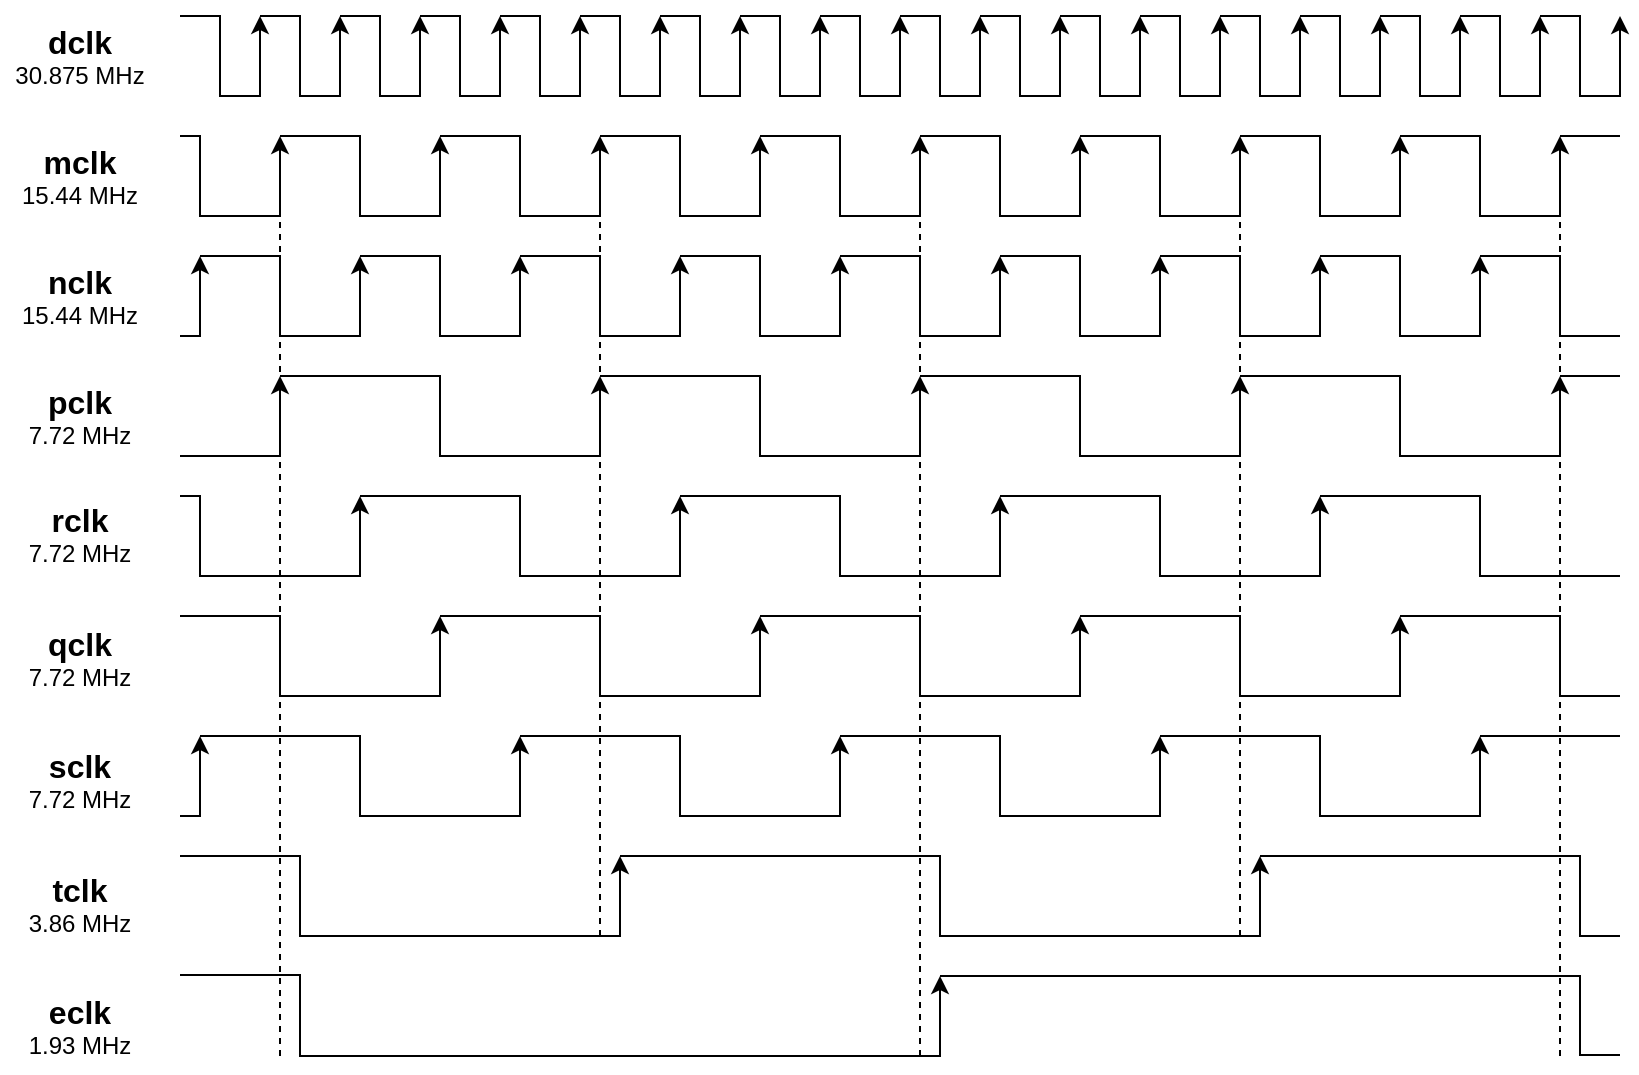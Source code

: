 <mxfile version="10.7.1" type="device"><diagram id="_f2tg_4L9M2qDyrKk646" name="Page-1"><mxGraphModel dx="918" dy="441" grid="1" gridSize="10" guides="1" tooltips="1" connect="1" arrows="1" fold="1" page="1" pageScale="1" pageWidth="1100" pageHeight="850" math="0" shadow="0"><root><mxCell id="0"/><mxCell id="1" parent="0"/><mxCell id="ZjL5upXj1i7Pe3nIUO8E-6" style="edgeStyle=orthogonalEdgeStyle;rounded=0;orthogonalLoop=1;jettySize=auto;html=1;" parent="1" edge="1"><mxGeometry relative="1" as="geometry"><mxPoint x="170" y="100" as="targetPoint"/><mxPoint x="120" y="100" as="sourcePoint"/><Array as="points"><mxPoint x="130" y="100"/><mxPoint x="130" y="140"/><mxPoint x="170" y="140"/><mxPoint x="170" y="100"/></Array></mxGeometry></mxCell><mxCell id="ZjL5upXj1i7Pe3nIUO8E-7" style="edgeStyle=orthogonalEdgeStyle;rounded=0;orthogonalLoop=1;jettySize=auto;html=1;" parent="1" edge="1"><mxGeometry relative="1" as="geometry"><mxPoint x="250" y="100" as="targetPoint"/><mxPoint x="170" y="100" as="sourcePoint"/><Array as="points"><mxPoint x="210" y="100"/><mxPoint x="210" y="140"/><mxPoint x="250" y="140"/><mxPoint x="250" y="100"/></Array></mxGeometry></mxCell><mxCell id="ZjL5upXj1i7Pe3nIUO8E-8" style="edgeStyle=orthogonalEdgeStyle;rounded=0;orthogonalLoop=1;jettySize=auto;html=1;" parent="1" edge="1"><mxGeometry relative="1" as="geometry"><mxPoint x="200" y="40" as="targetPoint"/><mxPoint x="160" y="40" as="sourcePoint"/><Array as="points"><mxPoint x="180" y="40"/><mxPoint x="180" y="80"/><mxPoint x="200" y="80"/></Array></mxGeometry></mxCell><mxCell id="ZjL5upXj1i7Pe3nIUO8E-9" style="edgeStyle=orthogonalEdgeStyle;rounded=0;orthogonalLoop=1;jettySize=auto;html=1;" parent="1" edge="1"><mxGeometry relative="1" as="geometry"><mxPoint x="160" y="40" as="targetPoint"/><mxPoint x="120" y="40" as="sourcePoint"/><Array as="points"><mxPoint x="140" y="40"/><mxPoint x="140" y="80"/><mxPoint x="160" y="80"/></Array></mxGeometry></mxCell><mxCell id="ZjL5upXj1i7Pe3nIUO8E-11" style="edgeStyle=orthogonalEdgeStyle;rounded=0;orthogonalLoop=1;jettySize=auto;html=1;" parent="1" edge="1"><mxGeometry relative="1" as="geometry"><mxPoint x="240" y="40" as="targetPoint"/><mxPoint x="200" y="40" as="sourcePoint"/><Array as="points"><mxPoint x="220" y="40"/><mxPoint x="220" y="80"/><mxPoint x="240" y="80"/></Array></mxGeometry></mxCell><mxCell id="ZjL5upXj1i7Pe3nIUO8E-12" style="edgeStyle=orthogonalEdgeStyle;rounded=0;orthogonalLoop=1;jettySize=auto;html=1;" parent="1" edge="1"><mxGeometry relative="1" as="geometry"><mxPoint x="280" y="40" as="targetPoint"/><mxPoint x="240" y="40" as="sourcePoint"/><Array as="points"><mxPoint x="260" y="40"/><mxPoint x="260" y="80"/><mxPoint x="280" y="80"/></Array></mxGeometry></mxCell><mxCell id="ZjL5upXj1i7Pe3nIUO8E-21" style="edgeStyle=orthogonalEdgeStyle;rounded=0;orthogonalLoop=1;jettySize=auto;html=1;" parent="1" edge="1"><mxGeometry relative="1" as="geometry"><mxPoint x="330" y="220" as="targetPoint"/><mxPoint x="170" y="220" as="sourcePoint"/><Array as="points"><mxPoint x="250" y="220"/><mxPoint x="250" y="260"/><mxPoint x="330" y="260"/><mxPoint x="330" y="220"/></Array></mxGeometry></mxCell><mxCell id="ZjL5upXj1i7Pe3nIUO8E-23" style="edgeStyle=orthogonalEdgeStyle;rounded=0;orthogonalLoop=1;jettySize=auto;html=1;" parent="1" edge="1"><mxGeometry relative="1" as="geometry"><mxPoint x="170" y="220" as="targetPoint"/><mxPoint x="120" y="260" as="sourcePoint"/><Array as="points"><mxPoint x="170" y="260"/></Array></mxGeometry></mxCell><mxCell id="ZjL5upXj1i7Pe3nIUO8E-24" style="edgeStyle=orthogonalEdgeStyle;rounded=0;orthogonalLoop=1;jettySize=auto;html=1;" parent="1" edge="1"><mxGeometry relative="1" as="geometry"><mxPoint x="370" y="280" as="targetPoint"/><mxPoint x="210" y="280" as="sourcePoint"/><Array as="points"><mxPoint x="290" y="280"/><mxPoint x="290" y="320"/><mxPoint x="370" y="320"/><mxPoint x="370" y="280"/></Array></mxGeometry></mxCell><mxCell id="ZjL5upXj1i7Pe3nIUO8E-25" style="edgeStyle=orthogonalEdgeStyle;rounded=0;orthogonalLoop=1;jettySize=auto;html=1;" parent="1" edge="1"><mxGeometry relative="1" as="geometry"><mxPoint x="210" y="280" as="targetPoint"/><mxPoint x="120" y="280" as="sourcePoint"/><Array as="points"><mxPoint x="130" y="280"/><mxPoint x="130" y="320"/><mxPoint x="210" y="320"/></Array></mxGeometry></mxCell><mxCell id="ZjL5upXj1i7Pe3nIUO8E-26" style="edgeStyle=orthogonalEdgeStyle;rounded=0;orthogonalLoop=1;jettySize=auto;html=1;" parent="1" edge="1"><mxGeometry relative="1" as="geometry"><mxPoint x="410" y="340" as="targetPoint"/><mxPoint x="250" y="340" as="sourcePoint"/><Array as="points"><mxPoint x="330" y="340"/><mxPoint x="330" y="380"/><mxPoint x="410" y="380"/><mxPoint x="410" y="340"/></Array></mxGeometry></mxCell><mxCell id="ZjL5upXj1i7Pe3nIUO8E-28" style="edgeStyle=orthogonalEdgeStyle;rounded=0;orthogonalLoop=1;jettySize=auto;html=1;" parent="1" edge="1"><mxGeometry relative="1" as="geometry"><mxPoint x="250" y="340" as="targetPoint"/><mxPoint x="120" y="340" as="sourcePoint"/><Array as="points"><mxPoint x="170" y="340"/><mxPoint x="170" y="380"/><mxPoint x="250" y="380"/><mxPoint x="250" y="340"/></Array></mxGeometry></mxCell><mxCell id="ZjL5upXj1i7Pe3nIUO8E-29" style="edgeStyle=orthogonalEdgeStyle;rounded=0;orthogonalLoop=1;jettySize=auto;html=1;" parent="1" edge="1"><mxGeometry relative="1" as="geometry"><mxPoint x="450" y="400" as="targetPoint"/><mxPoint x="290" y="400" as="sourcePoint"/><Array as="points"><mxPoint x="370" y="400"/><mxPoint x="370" y="440"/><mxPoint x="450" y="440"/><mxPoint x="450" y="400"/></Array></mxGeometry></mxCell><mxCell id="ZjL5upXj1i7Pe3nIUO8E-30" style="edgeStyle=orthogonalEdgeStyle;rounded=0;orthogonalLoop=1;jettySize=auto;html=1;" parent="1" edge="1"><mxGeometry relative="1" as="geometry"><mxPoint x="290" y="400" as="targetPoint"/><mxPoint x="130" y="400" as="sourcePoint"/><Array as="points"><mxPoint x="210" y="400"/><mxPoint x="210" y="440"/><mxPoint x="290" y="440"/></Array></mxGeometry></mxCell><mxCell id="ZjL5upXj1i7Pe3nIUO8E-35" style="edgeStyle=orthogonalEdgeStyle;rounded=0;orthogonalLoop=1;jettySize=auto;html=1;" parent="1" edge="1"><mxGeometry relative="1" as="geometry"><mxPoint x="660" y="460" as="targetPoint"/><mxPoint x="340" y="460" as="sourcePoint"/><Array as="points"><mxPoint x="500" y="460"/><mxPoint x="500" y="500"/><mxPoint x="660" y="500"/><mxPoint x="660" y="460"/></Array></mxGeometry></mxCell><mxCell id="ZjL5upXj1i7Pe3nIUO8E-36" style="edgeStyle=orthogonalEdgeStyle;rounded=0;orthogonalLoop=1;jettySize=auto;html=1;" parent="1" edge="1"><mxGeometry relative="1" as="geometry"><mxPoint x="340" y="460" as="targetPoint"/><mxPoint x="120" y="460" as="sourcePoint"/><Array as="points"><mxPoint x="180" y="460"/><mxPoint x="180" y="500"/><mxPoint x="340" y="500"/><mxPoint x="340" y="460"/></Array></mxGeometry></mxCell><mxCell id="ZjL5upXj1i7Pe3nIUO8E-37" style="edgeStyle=orthogonalEdgeStyle;rounded=0;orthogonalLoop=1;jettySize=auto;html=1;" parent="1" edge="1"><mxGeometry relative="1" as="geometry"><mxPoint x="610" y="400" as="targetPoint"/><mxPoint x="450" y="400" as="sourcePoint"/><Array as="points"><mxPoint x="530" y="400"/><mxPoint x="530" y="440"/><mxPoint x="610" y="440"/><mxPoint x="610" y="400"/></Array></mxGeometry></mxCell><mxCell id="ZjL5upXj1i7Pe3nIUO8E-38" style="edgeStyle=orthogonalEdgeStyle;rounded=0;orthogonalLoop=1;jettySize=auto;html=1;" parent="1" edge="1"><mxGeometry relative="1" as="geometry"><mxPoint x="570" y="340" as="targetPoint"/><mxPoint x="410" y="340" as="sourcePoint"/><Array as="points"><mxPoint x="490" y="340"/><mxPoint x="490" y="380"/><mxPoint x="570" y="380"/><mxPoint x="570" y="340"/></Array></mxGeometry></mxCell><mxCell id="ZjL5upXj1i7Pe3nIUO8E-39" style="edgeStyle=orthogonalEdgeStyle;rounded=0;orthogonalLoop=1;jettySize=auto;html=1;" parent="1" edge="1"><mxGeometry relative="1" as="geometry"><mxPoint x="530" y="280" as="targetPoint"/><mxPoint x="370" y="280" as="sourcePoint"/><Array as="points"><mxPoint x="450" y="280"/><mxPoint x="450" y="320"/><mxPoint x="530" y="320"/><mxPoint x="530" y="280"/></Array></mxGeometry></mxCell><mxCell id="ZjL5upXj1i7Pe3nIUO8E-40" style="edgeStyle=orthogonalEdgeStyle;rounded=0;orthogonalLoop=1;jettySize=auto;html=1;" parent="1" edge="1"><mxGeometry relative="1" as="geometry"><mxPoint x="490" y="220" as="targetPoint"/><mxPoint x="330" y="220" as="sourcePoint"/><Array as="points"><mxPoint x="410" y="220"/><mxPoint x="410" y="260"/><mxPoint x="490" y="260"/><mxPoint x="490" y="220"/></Array></mxGeometry></mxCell><mxCell id="ZjL5upXj1i7Pe3nIUO8E-45" style="edgeStyle=orthogonalEdgeStyle;rounded=0;orthogonalLoop=1;jettySize=auto;html=1;" parent="1" edge="1"><mxGeometry relative="1" as="geometry"><mxPoint x="130" y="400" as="targetPoint"/><mxPoint x="120" y="440" as="sourcePoint"/><Array as="points"><mxPoint x="130" y="440"/></Array></mxGeometry></mxCell><mxCell id="ZjL5upXj1i7Pe3nIUO8E-47" style="edgeStyle=orthogonalEdgeStyle;rounded=0;orthogonalLoop=1;jettySize=auto;html=1;endArrow=none;endFill=0;" parent="1" edge="1"><mxGeometry relative="1" as="geometry"><mxPoint x="840" y="500" as="targetPoint"/><mxPoint x="660" y="460" as="sourcePoint"/><Array as="points"><mxPoint x="820" y="460"/><mxPoint x="820" y="500"/></Array></mxGeometry></mxCell><mxCell id="ZjL5upXj1i7Pe3nIUO8E-48" style="edgeStyle=orthogonalEdgeStyle;rounded=0;orthogonalLoop=1;jettySize=auto;html=1;" parent="1" edge="1"><mxGeometry relative="1" as="geometry"><mxPoint x="770" y="400" as="targetPoint"/><mxPoint x="610" y="400" as="sourcePoint"/><Array as="points"><mxPoint x="690" y="400"/><mxPoint x="690" y="440"/><mxPoint x="770" y="440"/><mxPoint x="770" y="400"/></Array></mxGeometry></mxCell><mxCell id="ZjL5upXj1i7Pe3nIUO8E-49" style="edgeStyle=orthogonalEdgeStyle;rounded=0;orthogonalLoop=1;jettySize=auto;html=1;endArrow=none;endFill=0;" parent="1" edge="1"><mxGeometry relative="1" as="geometry"><mxPoint x="840" y="400" as="targetPoint"/><mxPoint x="770" y="400" as="sourcePoint"/><Array as="points"><mxPoint x="800" y="400"/><mxPoint x="800" y="400"/></Array></mxGeometry></mxCell><mxCell id="ZjL5upXj1i7Pe3nIUO8E-50" style="edgeStyle=orthogonalEdgeStyle;rounded=0;orthogonalLoop=1;jettySize=auto;html=1;" parent="1" edge="1"><mxGeometry relative="1" as="geometry"><mxPoint x="730" y="340" as="targetPoint"/><mxPoint x="570" y="340" as="sourcePoint"/><Array as="points"><mxPoint x="650" y="340"/><mxPoint x="650" y="380"/><mxPoint x="730" y="380"/><mxPoint x="730" y="340"/></Array></mxGeometry></mxCell><mxCell id="ZjL5upXj1i7Pe3nIUO8E-51" style="edgeStyle=orthogonalEdgeStyle;rounded=0;orthogonalLoop=1;jettySize=auto;html=1;endArrow=none;endFill=0;" parent="1" edge="1"><mxGeometry relative="1" as="geometry"><mxPoint x="840" y="380" as="targetPoint"/><mxPoint x="730" y="340" as="sourcePoint"/><Array as="points"><mxPoint x="810" y="340"/><mxPoint x="810" y="380"/></Array></mxGeometry></mxCell><mxCell id="ZjL5upXj1i7Pe3nIUO8E-52" style="edgeStyle=orthogonalEdgeStyle;rounded=0;orthogonalLoop=1;jettySize=auto;html=1;" parent="1" edge="1"><mxGeometry relative="1" as="geometry"><mxPoint x="690" y="280" as="targetPoint"/><mxPoint x="530" y="280" as="sourcePoint"/><Array as="points"><mxPoint x="610" y="280"/><mxPoint x="610" y="320"/><mxPoint x="690" y="320"/><mxPoint x="690" y="280"/></Array></mxGeometry></mxCell><mxCell id="ZjL5upXj1i7Pe3nIUO8E-53" style="edgeStyle=orthogonalEdgeStyle;rounded=0;orthogonalLoop=1;jettySize=auto;html=1;endArrow=none;endFill=0;" parent="1" edge="1"><mxGeometry relative="1" as="geometry"><mxPoint x="840" y="320" as="targetPoint"/><mxPoint x="690" y="280" as="sourcePoint"/><Array as="points"><mxPoint x="770" y="280"/><mxPoint x="770" y="320"/></Array></mxGeometry></mxCell><mxCell id="ZjL5upXj1i7Pe3nIUO8E-54" style="edgeStyle=orthogonalEdgeStyle;rounded=0;orthogonalLoop=1;jettySize=auto;html=1;" parent="1" edge="1"><mxGeometry relative="1" as="geometry"><mxPoint x="650" y="220" as="targetPoint"/><mxPoint x="490" y="220" as="sourcePoint"/><Array as="points"><mxPoint x="570" y="220"/><mxPoint x="570" y="260"/><mxPoint x="650" y="260"/><mxPoint x="650" y="220"/></Array></mxGeometry></mxCell><mxCell id="ZjL5upXj1i7Pe3nIUO8E-55" style="edgeStyle=orthogonalEdgeStyle;rounded=0;orthogonalLoop=1;jettySize=auto;html=1;" parent="1" edge="1"><mxGeometry relative="1" as="geometry"><mxPoint x="810" y="220" as="targetPoint"/><mxPoint x="650" y="220" as="sourcePoint"/><Array as="points"><mxPoint x="730" y="220"/><mxPoint x="730" y="260"/><mxPoint x="810" y="260"/><mxPoint x="810" y="220"/></Array></mxGeometry></mxCell><mxCell id="ZjL5upXj1i7Pe3nIUO8E-57" style="edgeStyle=orthogonalEdgeStyle;rounded=0;orthogonalLoop=1;jettySize=auto;html=1;endArrow=none;endFill=0;" parent="1" edge="1"><mxGeometry relative="1" as="geometry"><mxPoint x="840" y="220" as="targetPoint"/><mxPoint x="810" y="220" as="sourcePoint"/><Array as="points"><mxPoint x="840" y="220"/></Array></mxGeometry></mxCell><mxCell id="ZjL5upXj1i7Pe3nIUO8E-58" style="edgeStyle=orthogonalEdgeStyle;rounded=0;orthogonalLoop=1;jettySize=auto;html=1;" parent="1" edge="1"><mxGeometry relative="1" as="geometry"><mxPoint x="330" y="100" as="targetPoint"/><mxPoint x="250" y="100" as="sourcePoint"/><Array as="points"><mxPoint x="290" y="100"/><mxPoint x="290" y="140"/><mxPoint x="330" y="140"/><mxPoint x="330" y="100"/></Array></mxGeometry></mxCell><mxCell id="ZjL5upXj1i7Pe3nIUO8E-59" style="edgeStyle=orthogonalEdgeStyle;rounded=0;orthogonalLoop=1;jettySize=auto;html=1;" parent="1" edge="1"><mxGeometry relative="1" as="geometry"><mxPoint x="410" y="100" as="targetPoint"/><mxPoint x="330" y="100" as="sourcePoint"/><Array as="points"><mxPoint x="370" y="100"/><mxPoint x="370" y="140"/><mxPoint x="410" y="140"/><mxPoint x="410" y="100"/></Array></mxGeometry></mxCell><mxCell id="ZjL5upXj1i7Pe3nIUO8E-60" style="edgeStyle=orthogonalEdgeStyle;rounded=0;orthogonalLoop=1;jettySize=auto;html=1;" parent="1" edge="1"><mxGeometry relative="1" as="geometry"><mxPoint x="490" y="100" as="targetPoint"/><mxPoint x="410" y="100" as="sourcePoint"/><Array as="points"><mxPoint x="450" y="100"/><mxPoint x="450" y="140"/><mxPoint x="490" y="140"/><mxPoint x="490" y="100"/></Array></mxGeometry></mxCell><mxCell id="ZjL5upXj1i7Pe3nIUO8E-61" style="edgeStyle=orthogonalEdgeStyle;rounded=0;orthogonalLoop=1;jettySize=auto;html=1;" parent="1" edge="1"><mxGeometry relative="1" as="geometry"><mxPoint x="570" y="100" as="targetPoint"/><mxPoint x="490" y="100" as="sourcePoint"/><Array as="points"><mxPoint x="530" y="100"/><mxPoint x="530" y="140"/><mxPoint x="570" y="140"/><mxPoint x="570" y="100"/></Array></mxGeometry></mxCell><mxCell id="ZjL5upXj1i7Pe3nIUO8E-62" style="edgeStyle=orthogonalEdgeStyle;rounded=0;orthogonalLoop=1;jettySize=auto;html=1;" parent="1" edge="1"><mxGeometry relative="1" as="geometry"><mxPoint x="650" y="100" as="targetPoint"/><mxPoint x="570" y="100" as="sourcePoint"/><Array as="points"><mxPoint x="610" y="100"/><mxPoint x="610" y="140"/><mxPoint x="650" y="140"/><mxPoint x="650" y="100"/></Array></mxGeometry></mxCell><mxCell id="ZjL5upXj1i7Pe3nIUO8E-63" style="edgeStyle=orthogonalEdgeStyle;rounded=0;orthogonalLoop=1;jettySize=auto;html=1;" parent="1" edge="1"><mxGeometry relative="1" as="geometry"><mxPoint x="730" y="100" as="targetPoint"/><mxPoint x="650" y="100" as="sourcePoint"/><Array as="points"><mxPoint x="690" y="100"/><mxPoint x="690" y="140"/><mxPoint x="730" y="140"/><mxPoint x="730" y="100"/></Array></mxGeometry></mxCell><mxCell id="ZjL5upXj1i7Pe3nIUO8E-64" style="edgeStyle=orthogonalEdgeStyle;rounded=0;orthogonalLoop=1;jettySize=auto;html=1;" parent="1" edge="1"><mxGeometry relative="1" as="geometry"><mxPoint x="810" y="100" as="targetPoint"/><mxPoint x="730" y="100" as="sourcePoint"/><Array as="points"><mxPoint x="770" y="100"/><mxPoint x="770" y="140"/><mxPoint x="810" y="140"/><mxPoint x="810" y="100"/></Array></mxGeometry></mxCell><mxCell id="ZjL5upXj1i7Pe3nIUO8E-65" style="edgeStyle=orthogonalEdgeStyle;rounded=0;orthogonalLoop=1;jettySize=auto;html=1;endArrow=none;endFill=0;" parent="1" edge="1"><mxGeometry relative="1" as="geometry"><mxPoint x="840" y="100" as="targetPoint"/><mxPoint x="810" y="100" as="sourcePoint"/><Array as="points"><mxPoint x="820" y="100"/><mxPoint x="820" y="100"/></Array></mxGeometry></mxCell><mxCell id="ZjL5upXj1i7Pe3nIUO8E-67" style="edgeStyle=orthogonalEdgeStyle;rounded=0;orthogonalLoop=1;jettySize=auto;html=1;" parent="1" edge="1"><mxGeometry relative="1" as="geometry"><mxPoint x="210" y="160" as="targetPoint"/><mxPoint x="130" y="160" as="sourcePoint"/><Array as="points"><mxPoint x="170" y="160"/><mxPoint x="170" y="200"/><mxPoint x="210" y="200"/><mxPoint x="210" y="160"/></Array></mxGeometry></mxCell><mxCell id="ZjL5upXj1i7Pe3nIUO8E-68" style="edgeStyle=orthogonalEdgeStyle;rounded=0;orthogonalLoop=1;jettySize=auto;html=1;" parent="1" edge="1"><mxGeometry relative="1" as="geometry"><mxPoint x="290" y="160" as="targetPoint"/><mxPoint x="210" y="160" as="sourcePoint"/><Array as="points"><mxPoint x="250" y="160"/><mxPoint x="250" y="200"/><mxPoint x="290" y="200"/><mxPoint x="290" y="160"/></Array></mxGeometry></mxCell><mxCell id="ZjL5upXj1i7Pe3nIUO8E-69" style="edgeStyle=orthogonalEdgeStyle;rounded=0;orthogonalLoop=1;jettySize=auto;html=1;" parent="1" edge="1"><mxGeometry relative="1" as="geometry"><mxPoint x="370" y="160" as="targetPoint"/><mxPoint x="290" y="160" as="sourcePoint"/><Array as="points"><mxPoint x="330" y="160"/><mxPoint x="330" y="200"/><mxPoint x="370" y="200"/><mxPoint x="370" y="160"/></Array></mxGeometry></mxCell><mxCell id="ZjL5upXj1i7Pe3nIUO8E-70" style="edgeStyle=orthogonalEdgeStyle;rounded=0;orthogonalLoop=1;jettySize=auto;html=1;" parent="1" edge="1"><mxGeometry relative="1" as="geometry"><mxPoint x="450" y="160" as="targetPoint"/><mxPoint x="370" y="160" as="sourcePoint"/><Array as="points"><mxPoint x="410" y="160"/><mxPoint x="410" y="200"/><mxPoint x="450" y="200"/><mxPoint x="450" y="160"/></Array></mxGeometry></mxCell><mxCell id="ZjL5upXj1i7Pe3nIUO8E-71" style="edgeStyle=orthogonalEdgeStyle;rounded=0;orthogonalLoop=1;jettySize=auto;html=1;" parent="1" edge="1"><mxGeometry relative="1" as="geometry"><mxPoint x="530" y="160" as="targetPoint"/><mxPoint x="450" y="160" as="sourcePoint"/><Array as="points"><mxPoint x="490" y="160"/><mxPoint x="490" y="200"/><mxPoint x="530" y="200"/><mxPoint x="530" y="160"/></Array></mxGeometry></mxCell><mxCell id="ZjL5upXj1i7Pe3nIUO8E-72" style="edgeStyle=orthogonalEdgeStyle;rounded=0;orthogonalLoop=1;jettySize=auto;html=1;" parent="1" edge="1"><mxGeometry relative="1" as="geometry"><mxPoint x="610" y="160" as="targetPoint"/><mxPoint x="530" y="160" as="sourcePoint"/><Array as="points"><mxPoint x="570" y="160"/><mxPoint x="570" y="200"/><mxPoint x="610" y="200"/><mxPoint x="610" y="160"/></Array></mxGeometry></mxCell><mxCell id="ZjL5upXj1i7Pe3nIUO8E-73" style="edgeStyle=orthogonalEdgeStyle;rounded=0;orthogonalLoop=1;jettySize=auto;html=1;" parent="1" edge="1"><mxGeometry relative="1" as="geometry"><mxPoint x="690" y="160" as="targetPoint"/><mxPoint x="610" y="160" as="sourcePoint"/><Array as="points"><mxPoint x="650" y="160"/><mxPoint x="650" y="200"/><mxPoint x="690" y="200"/><mxPoint x="690" y="160"/></Array></mxGeometry></mxCell><mxCell id="ZjL5upXj1i7Pe3nIUO8E-74" style="edgeStyle=orthogonalEdgeStyle;rounded=0;orthogonalLoop=1;jettySize=auto;html=1;" parent="1" edge="1"><mxGeometry relative="1" as="geometry"><mxPoint x="770" y="160" as="targetPoint"/><mxPoint x="690" y="160" as="sourcePoint"/><Array as="points"><mxPoint x="730" y="160"/><mxPoint x="730" y="200"/><mxPoint x="770" y="200"/><mxPoint x="770" y="160"/></Array></mxGeometry></mxCell><mxCell id="ZjL5upXj1i7Pe3nIUO8E-76" style="edgeStyle=orthogonalEdgeStyle;rounded=0;orthogonalLoop=1;jettySize=auto;html=1;endArrow=none;endFill=0;" parent="1" edge="1"><mxGeometry relative="1" as="geometry"><mxPoint x="840" y="200" as="targetPoint"/><mxPoint x="770" y="160" as="sourcePoint"/><Array as="points"><mxPoint x="810" y="160"/><mxPoint x="810" y="200"/></Array></mxGeometry></mxCell><mxCell id="ZjL5upXj1i7Pe3nIUO8E-77" style="edgeStyle=orthogonalEdgeStyle;rounded=0;orthogonalLoop=1;jettySize=auto;html=1;" parent="1" edge="1"><mxGeometry relative="1" as="geometry"><mxPoint x="130" y="160" as="targetPoint"/><mxPoint x="120" y="200" as="sourcePoint"/><Array as="points"><mxPoint x="130" y="200"/></Array></mxGeometry></mxCell><mxCell id="ZjL5upXj1i7Pe3nIUO8E-90" style="edgeStyle=orthogonalEdgeStyle;rounded=0;orthogonalLoop=1;jettySize=auto;html=1;" parent="1" edge="1"><mxGeometry relative="1" as="geometry"><mxPoint x="360" y="40" as="targetPoint"/><mxPoint x="320" y="40" as="sourcePoint"/><Array as="points"><mxPoint x="340" y="40"/><mxPoint x="340" y="80"/><mxPoint x="360" y="80"/></Array></mxGeometry></mxCell><mxCell id="ZjL5upXj1i7Pe3nIUO8E-91" style="edgeStyle=orthogonalEdgeStyle;rounded=0;orthogonalLoop=1;jettySize=auto;html=1;" parent="1" edge="1"><mxGeometry relative="1" as="geometry"><mxPoint x="320" y="40" as="targetPoint"/><mxPoint x="280" y="40" as="sourcePoint"/><Array as="points"><mxPoint x="300" y="40"/><mxPoint x="300" y="80"/><mxPoint x="320" y="80"/></Array></mxGeometry></mxCell><mxCell id="ZjL5upXj1i7Pe3nIUO8E-92" style="edgeStyle=orthogonalEdgeStyle;rounded=0;orthogonalLoop=1;jettySize=auto;html=1;" parent="1" edge="1"><mxGeometry relative="1" as="geometry"><mxPoint x="400" y="40" as="targetPoint"/><mxPoint x="360" y="40" as="sourcePoint"/><Array as="points"><mxPoint x="380" y="40"/><mxPoint x="380" y="80"/><mxPoint x="400" y="80"/></Array></mxGeometry></mxCell><mxCell id="ZjL5upXj1i7Pe3nIUO8E-93" style="edgeStyle=orthogonalEdgeStyle;rounded=0;orthogonalLoop=1;jettySize=auto;html=1;" parent="1" edge="1"><mxGeometry relative="1" as="geometry"><mxPoint x="440" y="40" as="targetPoint"/><mxPoint x="400" y="40" as="sourcePoint"/><Array as="points"><mxPoint x="420" y="40"/><mxPoint x="420" y="80"/><mxPoint x="440" y="80"/></Array></mxGeometry></mxCell><mxCell id="ZjL5upXj1i7Pe3nIUO8E-98" style="edgeStyle=orthogonalEdgeStyle;rounded=0;orthogonalLoop=1;jettySize=auto;html=1;" parent="1" edge="1"><mxGeometry relative="1" as="geometry"><mxPoint x="520" y="40" as="targetPoint"/><mxPoint x="480" y="40" as="sourcePoint"/><Array as="points"><mxPoint x="500" y="40"/><mxPoint x="500" y="80"/><mxPoint x="520" y="80"/></Array></mxGeometry></mxCell><mxCell id="ZjL5upXj1i7Pe3nIUO8E-99" style="edgeStyle=orthogonalEdgeStyle;rounded=0;orthogonalLoop=1;jettySize=auto;html=1;" parent="1" edge="1"><mxGeometry relative="1" as="geometry"><mxPoint x="480" y="40" as="targetPoint"/><mxPoint x="440" y="40" as="sourcePoint"/><Array as="points"><mxPoint x="460" y="40"/><mxPoint x="460" y="80"/><mxPoint x="480" y="80"/></Array></mxGeometry></mxCell><mxCell id="ZjL5upXj1i7Pe3nIUO8E-100" style="edgeStyle=orthogonalEdgeStyle;rounded=0;orthogonalLoop=1;jettySize=auto;html=1;" parent="1" edge="1"><mxGeometry relative="1" as="geometry"><mxPoint x="560" y="40" as="targetPoint"/><mxPoint x="520" y="40" as="sourcePoint"/><Array as="points"><mxPoint x="540" y="40"/><mxPoint x="540" y="80"/><mxPoint x="560" y="80"/></Array></mxGeometry></mxCell><mxCell id="ZjL5upXj1i7Pe3nIUO8E-101" style="edgeStyle=orthogonalEdgeStyle;rounded=0;orthogonalLoop=1;jettySize=auto;html=1;" parent="1" edge="1"><mxGeometry relative="1" as="geometry"><mxPoint x="600" y="40" as="targetPoint"/><mxPoint x="560" y="40" as="sourcePoint"/><Array as="points"><mxPoint x="580" y="40"/><mxPoint x="580" y="80"/><mxPoint x="600" y="80"/></Array></mxGeometry></mxCell><mxCell id="ZjL5upXj1i7Pe3nIUO8E-102" style="edgeStyle=orthogonalEdgeStyle;rounded=0;orthogonalLoop=1;jettySize=auto;html=1;" parent="1" edge="1"><mxGeometry relative="1" as="geometry"><mxPoint x="680" y="40" as="targetPoint"/><mxPoint x="640" y="40" as="sourcePoint"/><Array as="points"><mxPoint x="660" y="40"/><mxPoint x="660" y="80"/><mxPoint x="680" y="80"/></Array></mxGeometry></mxCell><mxCell id="ZjL5upXj1i7Pe3nIUO8E-103" style="edgeStyle=orthogonalEdgeStyle;rounded=0;orthogonalLoop=1;jettySize=auto;html=1;" parent="1" edge="1"><mxGeometry relative="1" as="geometry"><mxPoint x="640" y="40" as="targetPoint"/><mxPoint x="600" y="40" as="sourcePoint"/><Array as="points"><mxPoint x="620" y="40"/><mxPoint x="620" y="80"/><mxPoint x="640" y="80"/></Array></mxGeometry></mxCell><mxCell id="ZjL5upXj1i7Pe3nIUO8E-104" style="edgeStyle=orthogonalEdgeStyle;rounded=0;orthogonalLoop=1;jettySize=auto;html=1;" parent="1" edge="1"><mxGeometry relative="1" as="geometry"><mxPoint x="720" y="40" as="targetPoint"/><mxPoint x="680" y="40" as="sourcePoint"/><Array as="points"><mxPoint x="700" y="40"/><mxPoint x="700" y="80"/><mxPoint x="720" y="80"/></Array></mxGeometry></mxCell><mxCell id="ZjL5upXj1i7Pe3nIUO8E-105" style="edgeStyle=orthogonalEdgeStyle;rounded=0;orthogonalLoop=1;jettySize=auto;html=1;" parent="1" edge="1"><mxGeometry relative="1" as="geometry"><mxPoint x="760" y="40" as="targetPoint"/><mxPoint x="720" y="40" as="sourcePoint"/><Array as="points"><mxPoint x="740" y="40"/><mxPoint x="740" y="80"/><mxPoint x="760" y="80"/></Array></mxGeometry></mxCell><mxCell id="ZjL5upXj1i7Pe3nIUO8E-106" style="edgeStyle=orthogonalEdgeStyle;rounded=0;orthogonalLoop=1;jettySize=auto;html=1;" parent="1" edge="1"><mxGeometry relative="1" as="geometry"><mxPoint x="800" y="40" as="targetPoint"/><mxPoint x="760" y="40" as="sourcePoint"/><Array as="points"><mxPoint x="780" y="40"/><mxPoint x="780" y="80"/><mxPoint x="800" y="80"/></Array></mxGeometry></mxCell><mxCell id="ZjL5upXj1i7Pe3nIUO8E-107" style="edgeStyle=orthogonalEdgeStyle;rounded=0;orthogonalLoop=1;jettySize=auto;html=1;" parent="1" edge="1"><mxGeometry relative="1" as="geometry"><mxPoint x="840" y="40" as="targetPoint"/><mxPoint x="800" y="40" as="sourcePoint"/><Array as="points"><mxPoint x="820" y="40"/><mxPoint x="820" y="80"/><mxPoint x="840" y="80"/></Array></mxGeometry></mxCell><mxCell id="ZjL5upXj1i7Pe3nIUO8E-109" value="&lt;font&gt;&lt;span style=&quot;font-size: 16px&quot;&gt;&lt;b&gt;mclk&lt;/b&gt;&lt;/span&gt;&lt;br&gt;&lt;font style=&quot;font-size: 12px&quot;&gt;15.44 MHz&lt;/font&gt;&lt;br&gt;&lt;/font&gt;" style="text;html=1;strokeColor=none;fillColor=none;align=center;verticalAlign=middle;whiteSpace=wrap;rounded=0;" parent="1" vertex="1"><mxGeometry x="30" y="110" width="80" height="20" as="geometry"/></mxCell><mxCell id="ZjL5upXj1i7Pe3nIUO8E-110" value="&lt;font&gt;&lt;span style=&quot;font-size: 16px&quot;&gt;&lt;b&gt;dclk&lt;/b&gt;&lt;/span&gt;&lt;br&gt;&lt;font style=&quot;font-size: 12px&quot;&gt;30.875 MHz&lt;/font&gt;&lt;br&gt;&lt;/font&gt;" style="text;html=1;strokeColor=none;fillColor=none;align=center;verticalAlign=middle;whiteSpace=wrap;rounded=0;" parent="1" vertex="1"><mxGeometry x="30" y="50" width="80" height="20" as="geometry"/></mxCell><mxCell id="ZjL5upXj1i7Pe3nIUO8E-111" value="&lt;font&gt;&lt;span style=&quot;font-size: 16px&quot;&gt;&lt;b&gt;nclk&lt;/b&gt;&lt;/span&gt;&lt;br&gt;&lt;font style=&quot;font-size: 12px&quot;&gt;15.44 MHz&lt;/font&gt;&lt;br&gt;&lt;/font&gt;" style="text;html=1;strokeColor=none;fillColor=none;align=center;verticalAlign=middle;whiteSpace=wrap;rounded=0;" parent="1" vertex="1"><mxGeometry x="30" y="170" width="80" height="20" as="geometry"/></mxCell><mxCell id="ZjL5upXj1i7Pe3nIUO8E-112" value="&lt;font&gt;&lt;span style=&quot;font-size: 16px&quot;&gt;&lt;b&gt;pclk&lt;/b&gt;&lt;/span&gt;&lt;br&gt;&lt;font style=&quot;font-size: 12px&quot;&gt;7.72 MHz&lt;/font&gt;&lt;br&gt;&lt;/font&gt;" style="text;html=1;strokeColor=none;fillColor=none;align=center;verticalAlign=middle;whiteSpace=wrap;rounded=0;" parent="1" vertex="1"><mxGeometry x="30" y="230" width="80" height="20" as="geometry"/></mxCell><mxCell id="ZjL5upXj1i7Pe3nIUO8E-113" value="&lt;font&gt;&lt;span style=&quot;font-size: 16px&quot;&gt;&lt;b&gt;rclk&lt;/b&gt;&lt;/span&gt;&lt;br&gt;&lt;font style=&quot;font-size: 12px&quot;&gt;7.72 MHz&lt;/font&gt;&lt;br&gt;&lt;/font&gt;" style="text;html=1;strokeColor=none;fillColor=none;align=center;verticalAlign=middle;whiteSpace=wrap;rounded=0;" parent="1" vertex="1"><mxGeometry x="30" y="289" width="80" height="20" as="geometry"/></mxCell><mxCell id="ZjL5upXj1i7Pe3nIUO8E-114" value="&lt;font&gt;&lt;span style=&quot;font-size: 16px&quot;&gt;&lt;b&gt;qclk&lt;/b&gt;&lt;/span&gt;&lt;br&gt;&lt;font style=&quot;font-size: 12px&quot;&gt;7.72 MHz&lt;/font&gt;&lt;br&gt;&lt;/font&gt;" style="text;html=1;strokeColor=none;fillColor=none;align=center;verticalAlign=middle;whiteSpace=wrap;rounded=0;" parent="1" vertex="1"><mxGeometry x="30" y="350.5" width="80" height="20" as="geometry"/></mxCell><mxCell id="ZjL5upXj1i7Pe3nIUO8E-116" value="&lt;font&gt;&lt;span style=&quot;font-size: 16px&quot;&gt;&lt;b&gt;tclk&lt;/b&gt;&lt;/span&gt;&lt;br&gt;&lt;font style=&quot;font-size: 12px&quot;&gt;3.86 MHz&lt;/font&gt;&lt;br&gt;&lt;/font&gt;" style="text;html=1;strokeColor=none;fillColor=none;align=center;verticalAlign=middle;whiteSpace=wrap;rounded=0;" parent="1" vertex="1"><mxGeometry x="30" y="473.5" width="80" height="20" as="geometry"/></mxCell><mxCell id="ZjL5upXj1i7Pe3nIUO8E-115" value="&lt;font&gt;&lt;span style=&quot;font-size: 16px&quot;&gt;&lt;b&gt;sclk&lt;/b&gt;&lt;/span&gt;&lt;br&gt;&lt;font style=&quot;font-size: 12px&quot;&gt;7.72 MHz&lt;/font&gt;&lt;br&gt;&lt;/font&gt;" style="text;html=1;strokeColor=none;fillColor=none;align=center;verticalAlign=middle;whiteSpace=wrap;rounded=0;" parent="1" vertex="1"><mxGeometry x="30" y="412" width="80" height="20" as="geometry"/></mxCell><mxCell id="M0_6aoJ9DbkZK1Z89ORb-1" value="" style="endArrow=none;dashed=1;html=1;" parent="1" edge="1"><mxGeometry width="50" height="50" relative="1" as="geometry"><mxPoint x="170" y="560" as="sourcePoint"/><mxPoint x="170" y="100" as="targetPoint"/></mxGeometry></mxCell><mxCell id="M0_6aoJ9DbkZK1Z89ORb-2" value="" style="endArrow=none;dashed=1;html=1;" parent="1" edge="1"><mxGeometry width="50" height="50" relative="1" as="geometry"><mxPoint x="330" y="500" as="sourcePoint"/><mxPoint x="330" y="99" as="targetPoint"/></mxGeometry></mxCell><mxCell id="M0_6aoJ9DbkZK1Z89ORb-3" value="" style="endArrow=none;dashed=1;html=1;" parent="1" edge="1"><mxGeometry width="50" height="50" relative="1" as="geometry"><mxPoint x="490" y="560" as="sourcePoint"/><mxPoint x="490" y="99" as="targetPoint"/></mxGeometry></mxCell><mxCell id="M0_6aoJ9DbkZK1Z89ORb-4" value="" style="endArrow=none;dashed=1;html=1;" parent="1" edge="1"><mxGeometry width="50" height="50" relative="1" as="geometry"><mxPoint x="650" y="500" as="sourcePoint"/><mxPoint x="650" y="99" as="targetPoint"/></mxGeometry></mxCell><mxCell id="M0_6aoJ9DbkZK1Z89ORb-5" value="" style="endArrow=none;dashed=1;html=1;" parent="1" edge="1"><mxGeometry width="50" height="50" relative="1" as="geometry"><mxPoint x="810" y="560" as="sourcePoint"/><mxPoint x="810" y="99" as="targetPoint"/></mxGeometry></mxCell><mxCell id="yuALmIdgpkLLydSff1PT-2" style="edgeStyle=orthogonalEdgeStyle;rounded=0;orthogonalLoop=1;jettySize=auto;html=1;" edge="1" parent="1"><mxGeometry relative="1" as="geometry"><mxPoint x="500" y="520" as="targetPoint"/><mxPoint x="120" y="519.5" as="sourcePoint"/><Array as="points"><mxPoint x="180" y="520"/><mxPoint x="180" y="560"/><mxPoint x="500" y="560"/><mxPoint x="500" y="520"/></Array></mxGeometry></mxCell><mxCell id="yuALmIdgpkLLydSff1PT-3" style="edgeStyle=orthogonalEdgeStyle;rounded=0;orthogonalLoop=1;jettySize=auto;html=1;endArrow=none;endFill=0;" edge="1" parent="1"><mxGeometry relative="1" as="geometry"><mxPoint x="840" y="559.5" as="targetPoint"/><mxPoint x="500" y="520" as="sourcePoint"/><Array as="points"><mxPoint x="820" y="519.5"/><mxPoint x="820" y="559.5"/></Array></mxGeometry></mxCell><mxCell id="yuALmIdgpkLLydSff1PT-4" value="&lt;font&gt;&lt;span style=&quot;font-size: 16px&quot;&gt;&lt;b&gt;eclk&lt;/b&gt;&lt;/span&gt;&lt;br&gt;&lt;font style=&quot;font-size: 12px&quot;&gt;1.93 MHz&lt;/font&gt;&lt;br&gt;&lt;/font&gt;" style="text;html=1;strokeColor=none;fillColor=none;align=center;verticalAlign=middle;whiteSpace=wrap;rounded=0;" vertex="1" parent="1"><mxGeometry x="30" y="535" width="80" height="20" as="geometry"/></mxCell></root></mxGraphModel></diagram></mxfile>
